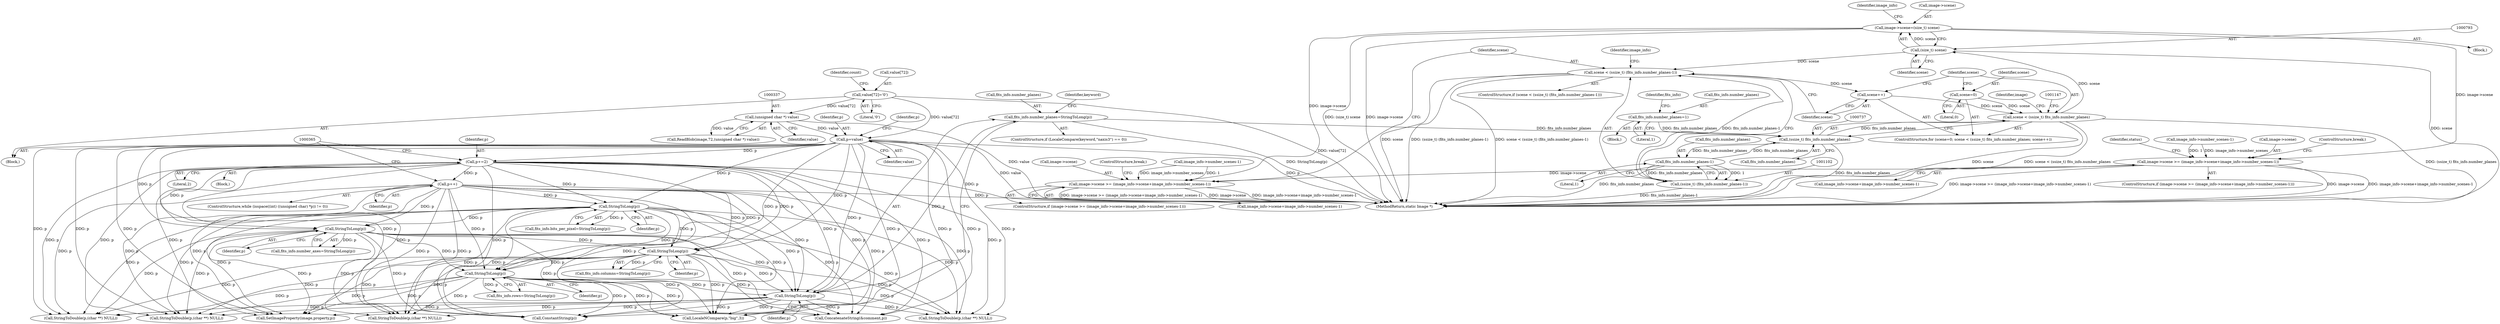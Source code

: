 digraph "0_ImageMagick_f6e9d0d9955e85bdd7540b251cd50d598dacc5e6_18@pointer" {
"1000788" [label="(Call,image->scene=(size_t) scene)"];
"1000792" [label="(Call,(size_t) scene)"];
"1000734" [label="(Call,scene < (ssize_t) fits_info.number_planes)"];
"1000741" [label="(Call,scene++)"];
"1001099" [label="(Call,scene < (ssize_t) (fits_info.number_planes-1))"];
"1001101" [label="(Call,(ssize_t) (fits_info.number_planes-1))"];
"1001103" [label="(Call,fits_info.number_planes-1)"];
"1000736" [label="(Call,(ssize_t) fits_info.number_planes)"];
"1000478" [label="(Call,fits_info.number_planes=StringToLong(p))"];
"1000482" [label="(Call,StringToLong(p))"];
"1000458" [label="(Call,StringToLong(p))"];
"1000446" [label="(Call,StringToLong(p))"];
"1000349" [label="(Call,p=value)"];
"1000336" [label="(Call,(unsigned char *) value)"];
"1000339" [label="(Call,value[72]='\0')"];
"1000434" [label="(Call,StringToLong(p))"];
"1000371" [label="(Call,p++)"];
"1000358" [label="(Call,p+=2)"];
"1000470" [label="(Call,StringToLong(p))"];
"1000231" [label="(Call,fits_info.number_planes=1)"];
"1000731" [label="(Call,scene=0)"];
"1000808" [label="(Call,image->scene >= (image_info->scene+image_info->number_scenes-1))"];
"1001084" [label="(Call,image->scene >= (image_info->scene+image_info->number_scenes-1))"];
"1000742" [label="(Identifier,scene)"];
"1001088" [label="(Call,image_info->scene+image_info->number_scenes-1)"];
"1000339" [label="(Call,value[72]='\0')"];
"1000277" [label="(Block,)"];
"1000539" [label="(Call,StringToDouble(p,(char **) NULL))"];
"1000346" [label="(Identifier,count)"];
"1000732" [label="(Identifier,scene)"];
"1000361" [label="(ControlStructure,while (isspace((int) ((unsigned char) *p)) != 0))"];
"1000111" [label="(Block,)"];
"1000809" [label="(Call,image->scene)"];
"1001103" [label="(Call,fits_info.number_planes-1)"];
"1000371" [label="(Call,p++)"];
"1000359" [label="(Identifier,p)"];
"1000343" [label="(Literal,'\0')"];
"1000746" [label="(Identifier,image)"];
"1000336" [label="(Call,(unsigned char *) value)"];
"1001084" [label="(Call,image->scene >= (image_info->scene+image_info->number_scenes-1))"];
"1000430" [label="(Call,fits_info.bits_per_pixel=StringToLong(p))"];
"1001099" [label="(Call,scene < (ssize_t) (fits_info.number_planes-1))"];
"1000360" [label="(Literal,2)"];
"1000434" [label="(Call,StringToLong(p))"];
"1000602" [label="(Call,SetImageProperty(image,property,p))"];
"1000442" [label="(Call,fits_info.number_axes=StringToLong(p))"];
"1000735" [label="(Identifier,scene)"];
"1001101" [label="(Call,(ssize_t) (fits_info.number_planes-1))"];
"1000483" [label="(Identifier,p)"];
"1000472" [label="(ControlStructure,if (LocaleCompare(keyword,\"naxis3\") == 0))"];
"1000494" [label="(Call,StringToDouble(p,(char **) NULL))"];
"1000478" [label="(Call,fits_info.number_planes=StringToLong(p))"];
"1000235" [label="(Literal,1)"];
"1000231" [label="(Call,fits_info.number_planes=1)"];
"1000446" [label="(Call,StringToLong(p))"];
"1001104" [label="(Call,fits_info.number_planes)"];
"1000821" [label="(ControlStructure,break;)"];
"1000351" [label="(Identifier,value)"];
"1000470" [label="(Call,StringToLong(p))"];
"1000736" [label="(Call,(ssize_t) fits_info.number_planes)"];
"1000487" [label="(Identifier,keyword)"];
"1000479" [label="(Call,fits_info.number_planes)"];
"1000808" [label="(Call,image->scene >= (image_info->scene+image_info->number_scenes-1))"];
"1000559" [label="(Call,ConstantString(p))"];
"1000577" [label="(Call,LocaleNCompare(p,\"big\",3))"];
"1000731" [label="(Call,scene=0)"];
"1000466" [label="(Call,fits_info.rows=StringToLong(p))"];
"1000338" [label="(Identifier,value)"];
"1001098" [label="(ControlStructure,if (scene < (ssize_t) (fits_info.number_planes-1)))"];
"1000435" [label="(Identifier,p)"];
"1000733" [label="(Literal,0)"];
"1001085" [label="(Call,image->scene)"];
"1001092" [label="(Call,image_info->number_scenes-1)"];
"1000458" [label="(Call,StringToLong(p))"];
"1001110" [label="(Identifier,image_info)"];
"1000734" [label="(Call,scene < (ssize_t) fits_info.number_planes)"];
"1000564" [label="(Call,ConcatenateString(&comment,p))"];
"1000799" [label="(Identifier,image_info)"];
"1000482" [label="(Call,StringToLong(p))"];
"1000788" [label="(Call,image->scene=(size_t) scene)"];
"1001083" [label="(ControlStructure,if (image->scene >= (image_info->scene+image_info->number_scenes-1)))"];
"1000357" [label="(Block,)"];
"1000823" [label="(Identifier,status)"];
"1000350" [label="(Identifier,p)"];
"1000792" [label="(Call,(size_t) scene)"];
"1000232" [label="(Call,fits_info.number_planes)"];
"1000812" [label="(Call,image_info->scene+image_info->number_scenes-1)"];
"1000816" [label="(Call,image_info->number_scenes-1)"];
"1000349" [label="(Call,p=value)"];
"1000789" [label="(Call,image->scene)"];
"1001153" [label="(MethodReturn,static Image *)"];
"1000738" [label="(Call,fits_info.number_planes)"];
"1000355" [label="(Identifier,p)"];
"1000333" [label="(Call,ReadBlob(image,72,(unsigned char *) value))"];
"1000743" [label="(Block,)"];
"1000372" [label="(Identifier,p)"];
"1000471" [label="(Identifier,p)"];
"1000807" [label="(ControlStructure,if (image->scene >= (image_info->scene+image_info->number_scenes-1)))"];
"1001107" [label="(Literal,1)"];
"1000447" [label="(Identifier,p)"];
"1000238" [label="(Identifier,fits_info)"];
"1001100" [label="(Identifier,scene)"];
"1000340" [label="(Call,value[72])"];
"1000509" [label="(Call,StringToDouble(p,(char **) NULL))"];
"1000454" [label="(Call,fits_info.columns=StringToLong(p))"];
"1000794" [label="(Identifier,scene)"];
"1001097" [label="(ControlStructure,break;)"];
"1000741" [label="(Call,scene++)"];
"1000459" [label="(Identifier,p)"];
"1000524" [label="(Call,StringToDouble(p,(char **) NULL))"];
"1000358" [label="(Call,p+=2)"];
"1000730" [label="(ControlStructure,for (scene=0; scene < (ssize_t) fits_info.number_planes; scene++))"];
"1000788" -> "1000743"  [label="AST: "];
"1000788" -> "1000792"  [label="CFG: "];
"1000789" -> "1000788"  [label="AST: "];
"1000792" -> "1000788"  [label="AST: "];
"1000799" -> "1000788"  [label="CFG: "];
"1000788" -> "1001153"  [label="DDG: (size_t) scene"];
"1000788" -> "1001153"  [label="DDG: image->scene"];
"1000792" -> "1000788"  [label="DDG: scene"];
"1000788" -> "1000808"  [label="DDG: image->scene"];
"1000788" -> "1001084"  [label="DDG: image->scene"];
"1000792" -> "1000794"  [label="CFG: "];
"1000793" -> "1000792"  [label="AST: "];
"1000794" -> "1000792"  [label="AST: "];
"1000792" -> "1001153"  [label="DDG: scene"];
"1000734" -> "1000792"  [label="DDG: scene"];
"1000792" -> "1001099"  [label="DDG: scene"];
"1000734" -> "1000730"  [label="AST: "];
"1000734" -> "1000736"  [label="CFG: "];
"1000735" -> "1000734"  [label="AST: "];
"1000736" -> "1000734"  [label="AST: "];
"1000746" -> "1000734"  [label="CFG: "];
"1001147" -> "1000734"  [label="CFG: "];
"1000734" -> "1001153"  [label="DDG: scene"];
"1000734" -> "1001153"  [label="DDG: scene < (ssize_t) fits_info.number_planes"];
"1000734" -> "1001153"  [label="DDG: (ssize_t) fits_info.number_planes"];
"1000741" -> "1000734"  [label="DDG: scene"];
"1000731" -> "1000734"  [label="DDG: scene"];
"1000736" -> "1000734"  [label="DDG: fits_info.number_planes"];
"1000741" -> "1000730"  [label="AST: "];
"1000741" -> "1000742"  [label="CFG: "];
"1000742" -> "1000741"  [label="AST: "];
"1000735" -> "1000741"  [label="CFG: "];
"1001099" -> "1000741"  [label="DDG: scene"];
"1001099" -> "1001098"  [label="AST: "];
"1001099" -> "1001101"  [label="CFG: "];
"1001100" -> "1001099"  [label="AST: "];
"1001101" -> "1001099"  [label="AST: "];
"1001110" -> "1001099"  [label="CFG: "];
"1000742" -> "1001099"  [label="CFG: "];
"1001099" -> "1001153"  [label="DDG: scene < (ssize_t) (fits_info.number_planes-1)"];
"1001099" -> "1001153"  [label="DDG: scene"];
"1001099" -> "1001153"  [label="DDG: (ssize_t) (fits_info.number_planes-1)"];
"1001101" -> "1001099"  [label="DDG: fits_info.number_planes-1"];
"1001101" -> "1001103"  [label="CFG: "];
"1001102" -> "1001101"  [label="AST: "];
"1001103" -> "1001101"  [label="AST: "];
"1001101" -> "1001153"  [label="DDG: fits_info.number_planes-1"];
"1001103" -> "1001101"  [label="DDG: fits_info.number_planes"];
"1001103" -> "1001101"  [label="DDG: 1"];
"1001103" -> "1001107"  [label="CFG: "];
"1001104" -> "1001103"  [label="AST: "];
"1001107" -> "1001103"  [label="AST: "];
"1001103" -> "1001153"  [label="DDG: fits_info.number_planes"];
"1001103" -> "1000736"  [label="DDG: fits_info.number_planes"];
"1000736" -> "1001103"  [label="DDG: fits_info.number_planes"];
"1000736" -> "1000738"  [label="CFG: "];
"1000737" -> "1000736"  [label="AST: "];
"1000738" -> "1000736"  [label="AST: "];
"1000736" -> "1001153"  [label="DDG: fits_info.number_planes"];
"1000478" -> "1000736"  [label="DDG: fits_info.number_planes"];
"1000231" -> "1000736"  [label="DDG: fits_info.number_planes"];
"1000478" -> "1000472"  [label="AST: "];
"1000478" -> "1000482"  [label="CFG: "];
"1000479" -> "1000478"  [label="AST: "];
"1000482" -> "1000478"  [label="AST: "];
"1000487" -> "1000478"  [label="CFG: "];
"1000478" -> "1001153"  [label="DDG: StringToLong(p)"];
"1000482" -> "1000478"  [label="DDG: p"];
"1000482" -> "1000483"  [label="CFG: "];
"1000483" -> "1000482"  [label="AST: "];
"1000458" -> "1000482"  [label="DDG: p"];
"1000446" -> "1000482"  [label="DDG: p"];
"1000349" -> "1000482"  [label="DDG: p"];
"1000434" -> "1000482"  [label="DDG: p"];
"1000470" -> "1000482"  [label="DDG: p"];
"1000371" -> "1000482"  [label="DDG: p"];
"1000358" -> "1000482"  [label="DDG: p"];
"1000482" -> "1000494"  [label="DDG: p"];
"1000482" -> "1000509"  [label="DDG: p"];
"1000482" -> "1000524"  [label="DDG: p"];
"1000482" -> "1000539"  [label="DDG: p"];
"1000482" -> "1000559"  [label="DDG: p"];
"1000482" -> "1000564"  [label="DDG: p"];
"1000482" -> "1000577"  [label="DDG: p"];
"1000482" -> "1000602"  [label="DDG: p"];
"1000458" -> "1000454"  [label="AST: "];
"1000458" -> "1000459"  [label="CFG: "];
"1000459" -> "1000458"  [label="AST: "];
"1000454" -> "1000458"  [label="CFG: "];
"1000458" -> "1000454"  [label="DDG: p"];
"1000446" -> "1000458"  [label="DDG: p"];
"1000349" -> "1000458"  [label="DDG: p"];
"1000434" -> "1000458"  [label="DDG: p"];
"1000371" -> "1000458"  [label="DDG: p"];
"1000358" -> "1000458"  [label="DDG: p"];
"1000458" -> "1000470"  [label="DDG: p"];
"1000458" -> "1000494"  [label="DDG: p"];
"1000458" -> "1000509"  [label="DDG: p"];
"1000458" -> "1000524"  [label="DDG: p"];
"1000458" -> "1000539"  [label="DDG: p"];
"1000458" -> "1000559"  [label="DDG: p"];
"1000458" -> "1000564"  [label="DDG: p"];
"1000458" -> "1000577"  [label="DDG: p"];
"1000458" -> "1000602"  [label="DDG: p"];
"1000446" -> "1000442"  [label="AST: "];
"1000446" -> "1000447"  [label="CFG: "];
"1000447" -> "1000446"  [label="AST: "];
"1000442" -> "1000446"  [label="CFG: "];
"1000446" -> "1000442"  [label="DDG: p"];
"1000349" -> "1000446"  [label="DDG: p"];
"1000434" -> "1000446"  [label="DDG: p"];
"1000371" -> "1000446"  [label="DDG: p"];
"1000358" -> "1000446"  [label="DDG: p"];
"1000446" -> "1000470"  [label="DDG: p"];
"1000446" -> "1000494"  [label="DDG: p"];
"1000446" -> "1000509"  [label="DDG: p"];
"1000446" -> "1000524"  [label="DDG: p"];
"1000446" -> "1000539"  [label="DDG: p"];
"1000446" -> "1000559"  [label="DDG: p"];
"1000446" -> "1000564"  [label="DDG: p"];
"1000446" -> "1000577"  [label="DDG: p"];
"1000446" -> "1000602"  [label="DDG: p"];
"1000349" -> "1000277"  [label="AST: "];
"1000349" -> "1000351"  [label="CFG: "];
"1000350" -> "1000349"  [label="AST: "];
"1000351" -> "1000349"  [label="AST: "];
"1000355" -> "1000349"  [label="CFG: "];
"1000349" -> "1001153"  [label="DDG: value"];
"1000349" -> "1001153"  [label="DDG: p"];
"1000336" -> "1000349"  [label="DDG: value"];
"1000339" -> "1000349"  [label="DDG: value[72]"];
"1000349" -> "1000358"  [label="DDG: p"];
"1000349" -> "1000434"  [label="DDG: p"];
"1000349" -> "1000470"  [label="DDG: p"];
"1000349" -> "1000494"  [label="DDG: p"];
"1000349" -> "1000509"  [label="DDG: p"];
"1000349" -> "1000524"  [label="DDG: p"];
"1000349" -> "1000539"  [label="DDG: p"];
"1000349" -> "1000559"  [label="DDG: p"];
"1000349" -> "1000564"  [label="DDG: p"];
"1000349" -> "1000577"  [label="DDG: p"];
"1000349" -> "1000602"  [label="DDG: p"];
"1000336" -> "1000333"  [label="AST: "];
"1000336" -> "1000338"  [label="CFG: "];
"1000337" -> "1000336"  [label="AST: "];
"1000338" -> "1000336"  [label="AST: "];
"1000333" -> "1000336"  [label="CFG: "];
"1000336" -> "1001153"  [label="DDG: value"];
"1000336" -> "1000333"  [label="DDG: value"];
"1000339" -> "1000336"  [label="DDG: value[72]"];
"1000339" -> "1000277"  [label="AST: "];
"1000339" -> "1000343"  [label="CFG: "];
"1000340" -> "1000339"  [label="AST: "];
"1000343" -> "1000339"  [label="AST: "];
"1000346" -> "1000339"  [label="CFG: "];
"1000339" -> "1001153"  [label="DDG: value[72]"];
"1000434" -> "1000430"  [label="AST: "];
"1000434" -> "1000435"  [label="CFG: "];
"1000435" -> "1000434"  [label="AST: "];
"1000430" -> "1000434"  [label="CFG: "];
"1000434" -> "1000430"  [label="DDG: p"];
"1000371" -> "1000434"  [label="DDG: p"];
"1000358" -> "1000434"  [label="DDG: p"];
"1000434" -> "1000470"  [label="DDG: p"];
"1000434" -> "1000494"  [label="DDG: p"];
"1000434" -> "1000509"  [label="DDG: p"];
"1000434" -> "1000524"  [label="DDG: p"];
"1000434" -> "1000539"  [label="DDG: p"];
"1000434" -> "1000559"  [label="DDG: p"];
"1000434" -> "1000564"  [label="DDG: p"];
"1000434" -> "1000577"  [label="DDG: p"];
"1000434" -> "1000602"  [label="DDG: p"];
"1000371" -> "1000361"  [label="AST: "];
"1000371" -> "1000372"  [label="CFG: "];
"1000372" -> "1000371"  [label="AST: "];
"1000365" -> "1000371"  [label="CFG: "];
"1000371" -> "1001153"  [label="DDG: p"];
"1000358" -> "1000371"  [label="DDG: p"];
"1000371" -> "1000470"  [label="DDG: p"];
"1000371" -> "1000494"  [label="DDG: p"];
"1000371" -> "1000509"  [label="DDG: p"];
"1000371" -> "1000524"  [label="DDG: p"];
"1000371" -> "1000539"  [label="DDG: p"];
"1000371" -> "1000559"  [label="DDG: p"];
"1000371" -> "1000564"  [label="DDG: p"];
"1000371" -> "1000577"  [label="DDG: p"];
"1000371" -> "1000602"  [label="DDG: p"];
"1000358" -> "1000357"  [label="AST: "];
"1000358" -> "1000360"  [label="CFG: "];
"1000359" -> "1000358"  [label="AST: "];
"1000360" -> "1000358"  [label="AST: "];
"1000365" -> "1000358"  [label="CFG: "];
"1000358" -> "1001153"  [label="DDG: p"];
"1000358" -> "1000470"  [label="DDG: p"];
"1000358" -> "1000494"  [label="DDG: p"];
"1000358" -> "1000509"  [label="DDG: p"];
"1000358" -> "1000524"  [label="DDG: p"];
"1000358" -> "1000539"  [label="DDG: p"];
"1000358" -> "1000559"  [label="DDG: p"];
"1000358" -> "1000564"  [label="DDG: p"];
"1000358" -> "1000577"  [label="DDG: p"];
"1000358" -> "1000602"  [label="DDG: p"];
"1000470" -> "1000466"  [label="AST: "];
"1000470" -> "1000471"  [label="CFG: "];
"1000471" -> "1000470"  [label="AST: "];
"1000466" -> "1000470"  [label="CFG: "];
"1000470" -> "1000466"  [label="DDG: p"];
"1000470" -> "1000494"  [label="DDG: p"];
"1000470" -> "1000509"  [label="DDG: p"];
"1000470" -> "1000524"  [label="DDG: p"];
"1000470" -> "1000539"  [label="DDG: p"];
"1000470" -> "1000559"  [label="DDG: p"];
"1000470" -> "1000564"  [label="DDG: p"];
"1000470" -> "1000577"  [label="DDG: p"];
"1000470" -> "1000602"  [label="DDG: p"];
"1000231" -> "1000111"  [label="AST: "];
"1000231" -> "1000235"  [label="CFG: "];
"1000232" -> "1000231"  [label="AST: "];
"1000235" -> "1000231"  [label="AST: "];
"1000238" -> "1000231"  [label="CFG: "];
"1000731" -> "1000730"  [label="AST: "];
"1000731" -> "1000733"  [label="CFG: "];
"1000732" -> "1000731"  [label="AST: "];
"1000733" -> "1000731"  [label="AST: "];
"1000735" -> "1000731"  [label="CFG: "];
"1000808" -> "1000807"  [label="AST: "];
"1000808" -> "1000812"  [label="CFG: "];
"1000809" -> "1000808"  [label="AST: "];
"1000812" -> "1000808"  [label="AST: "];
"1000821" -> "1000808"  [label="CFG: "];
"1000823" -> "1000808"  [label="CFG: "];
"1000808" -> "1001153"  [label="DDG: image->scene >= (image_info->scene+image_info->number_scenes-1)"];
"1000808" -> "1001153"  [label="DDG: image->scene"];
"1000808" -> "1001153"  [label="DDG: image_info->scene+image_info->number_scenes-1"];
"1000816" -> "1000808"  [label="DDG: image_info->number_scenes"];
"1000816" -> "1000808"  [label="DDG: 1"];
"1000808" -> "1001084"  [label="DDG: image->scene"];
"1001084" -> "1001083"  [label="AST: "];
"1001084" -> "1001088"  [label="CFG: "];
"1001085" -> "1001084"  [label="AST: "];
"1001088" -> "1001084"  [label="AST: "];
"1001097" -> "1001084"  [label="CFG: "];
"1001100" -> "1001084"  [label="CFG: "];
"1001084" -> "1001153"  [label="DDG: image->scene"];
"1001084" -> "1001153"  [label="DDG: image_info->scene+image_info->number_scenes-1"];
"1001084" -> "1001153"  [label="DDG: image->scene >= (image_info->scene+image_info->number_scenes-1)"];
"1001092" -> "1001084"  [label="DDG: image_info->number_scenes"];
"1001092" -> "1001084"  [label="DDG: 1"];
}
